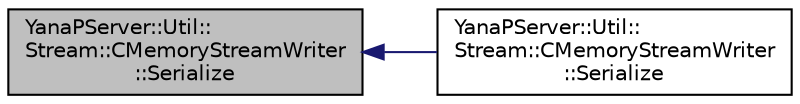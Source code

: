 digraph "YanaPServer::Util::Stream::CMemoryStreamWriter::Serialize"
{
  edge [fontname="Helvetica",fontsize="10",labelfontname="Helvetica",labelfontsize="10"];
  node [fontname="Helvetica",fontsize="10",shape=record];
  rankdir="LR";
  Node11 [label="YanaPServer::Util::\lStream::CMemoryStreamWriter\l::Serialize",height=0.2,width=0.4,color="black", fillcolor="grey75", style="filled", fontcolor="black"];
  Node11 -> Node12 [dir="back",color="midnightblue",fontsize="10",style="solid",fontname="Helvetica"];
  Node12 [label="YanaPServer::Util::\lStream::CMemoryStreamWriter\l::Serialize",height=0.2,width=0.4,color="black", fillcolor="white", style="filled",URL="$class_yana_p_server_1_1_util_1_1_stream_1_1_c_memory_stream_writer.html#a0ab18ce10b78808598f5a946d523f8c3",tooltip="文字列のシリアライズ "];
}
